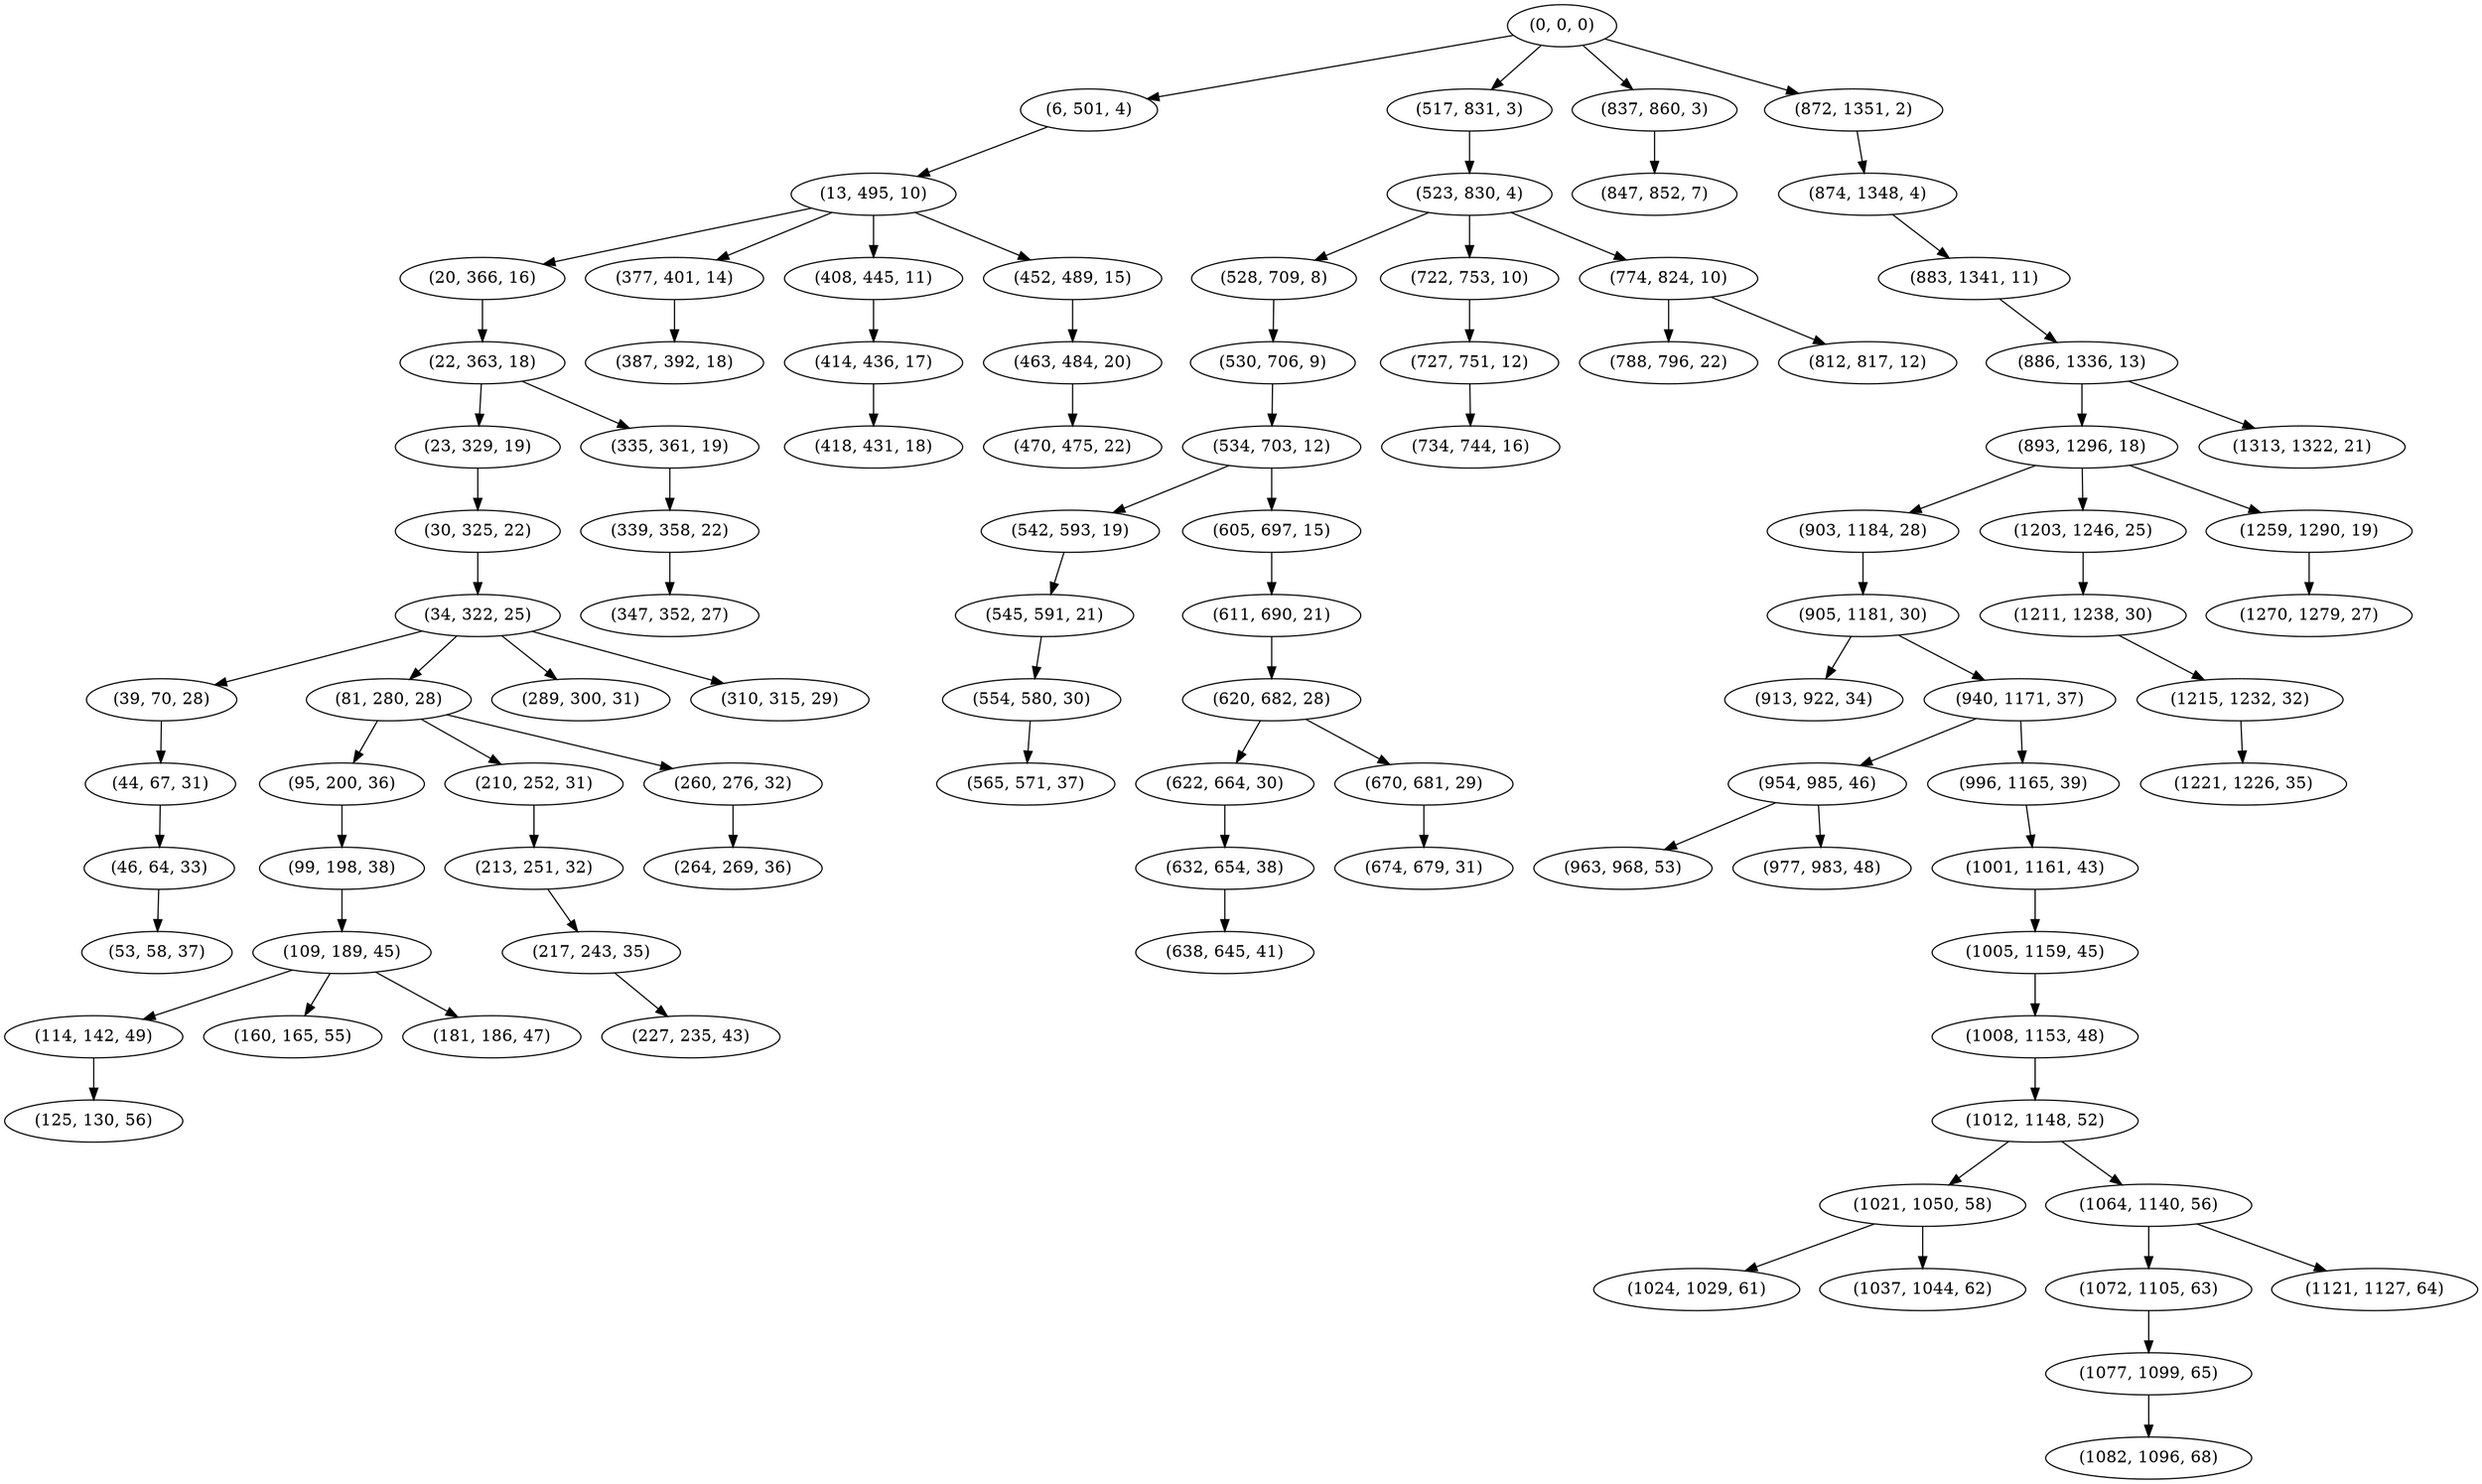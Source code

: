 digraph tree {
    "(0, 0, 0)";
    "(6, 501, 4)";
    "(13, 495, 10)";
    "(20, 366, 16)";
    "(22, 363, 18)";
    "(23, 329, 19)";
    "(30, 325, 22)";
    "(34, 322, 25)";
    "(39, 70, 28)";
    "(44, 67, 31)";
    "(46, 64, 33)";
    "(53, 58, 37)";
    "(81, 280, 28)";
    "(95, 200, 36)";
    "(99, 198, 38)";
    "(109, 189, 45)";
    "(114, 142, 49)";
    "(125, 130, 56)";
    "(160, 165, 55)";
    "(181, 186, 47)";
    "(210, 252, 31)";
    "(213, 251, 32)";
    "(217, 243, 35)";
    "(227, 235, 43)";
    "(260, 276, 32)";
    "(264, 269, 36)";
    "(289, 300, 31)";
    "(310, 315, 29)";
    "(335, 361, 19)";
    "(339, 358, 22)";
    "(347, 352, 27)";
    "(377, 401, 14)";
    "(387, 392, 18)";
    "(408, 445, 11)";
    "(414, 436, 17)";
    "(418, 431, 18)";
    "(452, 489, 15)";
    "(463, 484, 20)";
    "(470, 475, 22)";
    "(517, 831, 3)";
    "(523, 830, 4)";
    "(528, 709, 8)";
    "(530, 706, 9)";
    "(534, 703, 12)";
    "(542, 593, 19)";
    "(545, 591, 21)";
    "(554, 580, 30)";
    "(565, 571, 37)";
    "(605, 697, 15)";
    "(611, 690, 21)";
    "(620, 682, 28)";
    "(622, 664, 30)";
    "(632, 654, 38)";
    "(638, 645, 41)";
    "(670, 681, 29)";
    "(674, 679, 31)";
    "(722, 753, 10)";
    "(727, 751, 12)";
    "(734, 744, 16)";
    "(774, 824, 10)";
    "(788, 796, 22)";
    "(812, 817, 12)";
    "(837, 860, 3)";
    "(847, 852, 7)";
    "(872, 1351, 2)";
    "(874, 1348, 4)";
    "(883, 1341, 11)";
    "(886, 1336, 13)";
    "(893, 1296, 18)";
    "(903, 1184, 28)";
    "(905, 1181, 30)";
    "(913, 922, 34)";
    "(940, 1171, 37)";
    "(954, 985, 46)";
    "(963, 968, 53)";
    "(977, 983, 48)";
    "(996, 1165, 39)";
    "(1001, 1161, 43)";
    "(1005, 1159, 45)";
    "(1008, 1153, 48)";
    "(1012, 1148, 52)";
    "(1021, 1050, 58)";
    "(1024, 1029, 61)";
    "(1037, 1044, 62)";
    "(1064, 1140, 56)";
    "(1072, 1105, 63)";
    "(1077, 1099, 65)";
    "(1082, 1096, 68)";
    "(1121, 1127, 64)";
    "(1203, 1246, 25)";
    "(1211, 1238, 30)";
    "(1215, 1232, 32)";
    "(1221, 1226, 35)";
    "(1259, 1290, 19)";
    "(1270, 1279, 27)";
    "(1313, 1322, 21)";
    "(0, 0, 0)" -> "(6, 501, 4)";
    "(0, 0, 0)" -> "(517, 831, 3)";
    "(0, 0, 0)" -> "(837, 860, 3)";
    "(0, 0, 0)" -> "(872, 1351, 2)";
    "(6, 501, 4)" -> "(13, 495, 10)";
    "(13, 495, 10)" -> "(20, 366, 16)";
    "(13, 495, 10)" -> "(377, 401, 14)";
    "(13, 495, 10)" -> "(408, 445, 11)";
    "(13, 495, 10)" -> "(452, 489, 15)";
    "(20, 366, 16)" -> "(22, 363, 18)";
    "(22, 363, 18)" -> "(23, 329, 19)";
    "(22, 363, 18)" -> "(335, 361, 19)";
    "(23, 329, 19)" -> "(30, 325, 22)";
    "(30, 325, 22)" -> "(34, 322, 25)";
    "(34, 322, 25)" -> "(39, 70, 28)";
    "(34, 322, 25)" -> "(81, 280, 28)";
    "(34, 322, 25)" -> "(289, 300, 31)";
    "(34, 322, 25)" -> "(310, 315, 29)";
    "(39, 70, 28)" -> "(44, 67, 31)";
    "(44, 67, 31)" -> "(46, 64, 33)";
    "(46, 64, 33)" -> "(53, 58, 37)";
    "(81, 280, 28)" -> "(95, 200, 36)";
    "(81, 280, 28)" -> "(210, 252, 31)";
    "(81, 280, 28)" -> "(260, 276, 32)";
    "(95, 200, 36)" -> "(99, 198, 38)";
    "(99, 198, 38)" -> "(109, 189, 45)";
    "(109, 189, 45)" -> "(114, 142, 49)";
    "(109, 189, 45)" -> "(160, 165, 55)";
    "(109, 189, 45)" -> "(181, 186, 47)";
    "(114, 142, 49)" -> "(125, 130, 56)";
    "(210, 252, 31)" -> "(213, 251, 32)";
    "(213, 251, 32)" -> "(217, 243, 35)";
    "(217, 243, 35)" -> "(227, 235, 43)";
    "(260, 276, 32)" -> "(264, 269, 36)";
    "(335, 361, 19)" -> "(339, 358, 22)";
    "(339, 358, 22)" -> "(347, 352, 27)";
    "(377, 401, 14)" -> "(387, 392, 18)";
    "(408, 445, 11)" -> "(414, 436, 17)";
    "(414, 436, 17)" -> "(418, 431, 18)";
    "(452, 489, 15)" -> "(463, 484, 20)";
    "(463, 484, 20)" -> "(470, 475, 22)";
    "(517, 831, 3)" -> "(523, 830, 4)";
    "(523, 830, 4)" -> "(528, 709, 8)";
    "(523, 830, 4)" -> "(722, 753, 10)";
    "(523, 830, 4)" -> "(774, 824, 10)";
    "(528, 709, 8)" -> "(530, 706, 9)";
    "(530, 706, 9)" -> "(534, 703, 12)";
    "(534, 703, 12)" -> "(542, 593, 19)";
    "(534, 703, 12)" -> "(605, 697, 15)";
    "(542, 593, 19)" -> "(545, 591, 21)";
    "(545, 591, 21)" -> "(554, 580, 30)";
    "(554, 580, 30)" -> "(565, 571, 37)";
    "(605, 697, 15)" -> "(611, 690, 21)";
    "(611, 690, 21)" -> "(620, 682, 28)";
    "(620, 682, 28)" -> "(622, 664, 30)";
    "(620, 682, 28)" -> "(670, 681, 29)";
    "(622, 664, 30)" -> "(632, 654, 38)";
    "(632, 654, 38)" -> "(638, 645, 41)";
    "(670, 681, 29)" -> "(674, 679, 31)";
    "(722, 753, 10)" -> "(727, 751, 12)";
    "(727, 751, 12)" -> "(734, 744, 16)";
    "(774, 824, 10)" -> "(788, 796, 22)";
    "(774, 824, 10)" -> "(812, 817, 12)";
    "(837, 860, 3)" -> "(847, 852, 7)";
    "(872, 1351, 2)" -> "(874, 1348, 4)";
    "(874, 1348, 4)" -> "(883, 1341, 11)";
    "(883, 1341, 11)" -> "(886, 1336, 13)";
    "(886, 1336, 13)" -> "(893, 1296, 18)";
    "(886, 1336, 13)" -> "(1313, 1322, 21)";
    "(893, 1296, 18)" -> "(903, 1184, 28)";
    "(893, 1296, 18)" -> "(1203, 1246, 25)";
    "(893, 1296, 18)" -> "(1259, 1290, 19)";
    "(903, 1184, 28)" -> "(905, 1181, 30)";
    "(905, 1181, 30)" -> "(913, 922, 34)";
    "(905, 1181, 30)" -> "(940, 1171, 37)";
    "(940, 1171, 37)" -> "(954, 985, 46)";
    "(940, 1171, 37)" -> "(996, 1165, 39)";
    "(954, 985, 46)" -> "(963, 968, 53)";
    "(954, 985, 46)" -> "(977, 983, 48)";
    "(996, 1165, 39)" -> "(1001, 1161, 43)";
    "(1001, 1161, 43)" -> "(1005, 1159, 45)";
    "(1005, 1159, 45)" -> "(1008, 1153, 48)";
    "(1008, 1153, 48)" -> "(1012, 1148, 52)";
    "(1012, 1148, 52)" -> "(1021, 1050, 58)";
    "(1012, 1148, 52)" -> "(1064, 1140, 56)";
    "(1021, 1050, 58)" -> "(1024, 1029, 61)";
    "(1021, 1050, 58)" -> "(1037, 1044, 62)";
    "(1064, 1140, 56)" -> "(1072, 1105, 63)";
    "(1064, 1140, 56)" -> "(1121, 1127, 64)";
    "(1072, 1105, 63)" -> "(1077, 1099, 65)";
    "(1077, 1099, 65)" -> "(1082, 1096, 68)";
    "(1203, 1246, 25)" -> "(1211, 1238, 30)";
    "(1211, 1238, 30)" -> "(1215, 1232, 32)";
    "(1215, 1232, 32)" -> "(1221, 1226, 35)";
    "(1259, 1290, 19)" -> "(1270, 1279, 27)";
}
